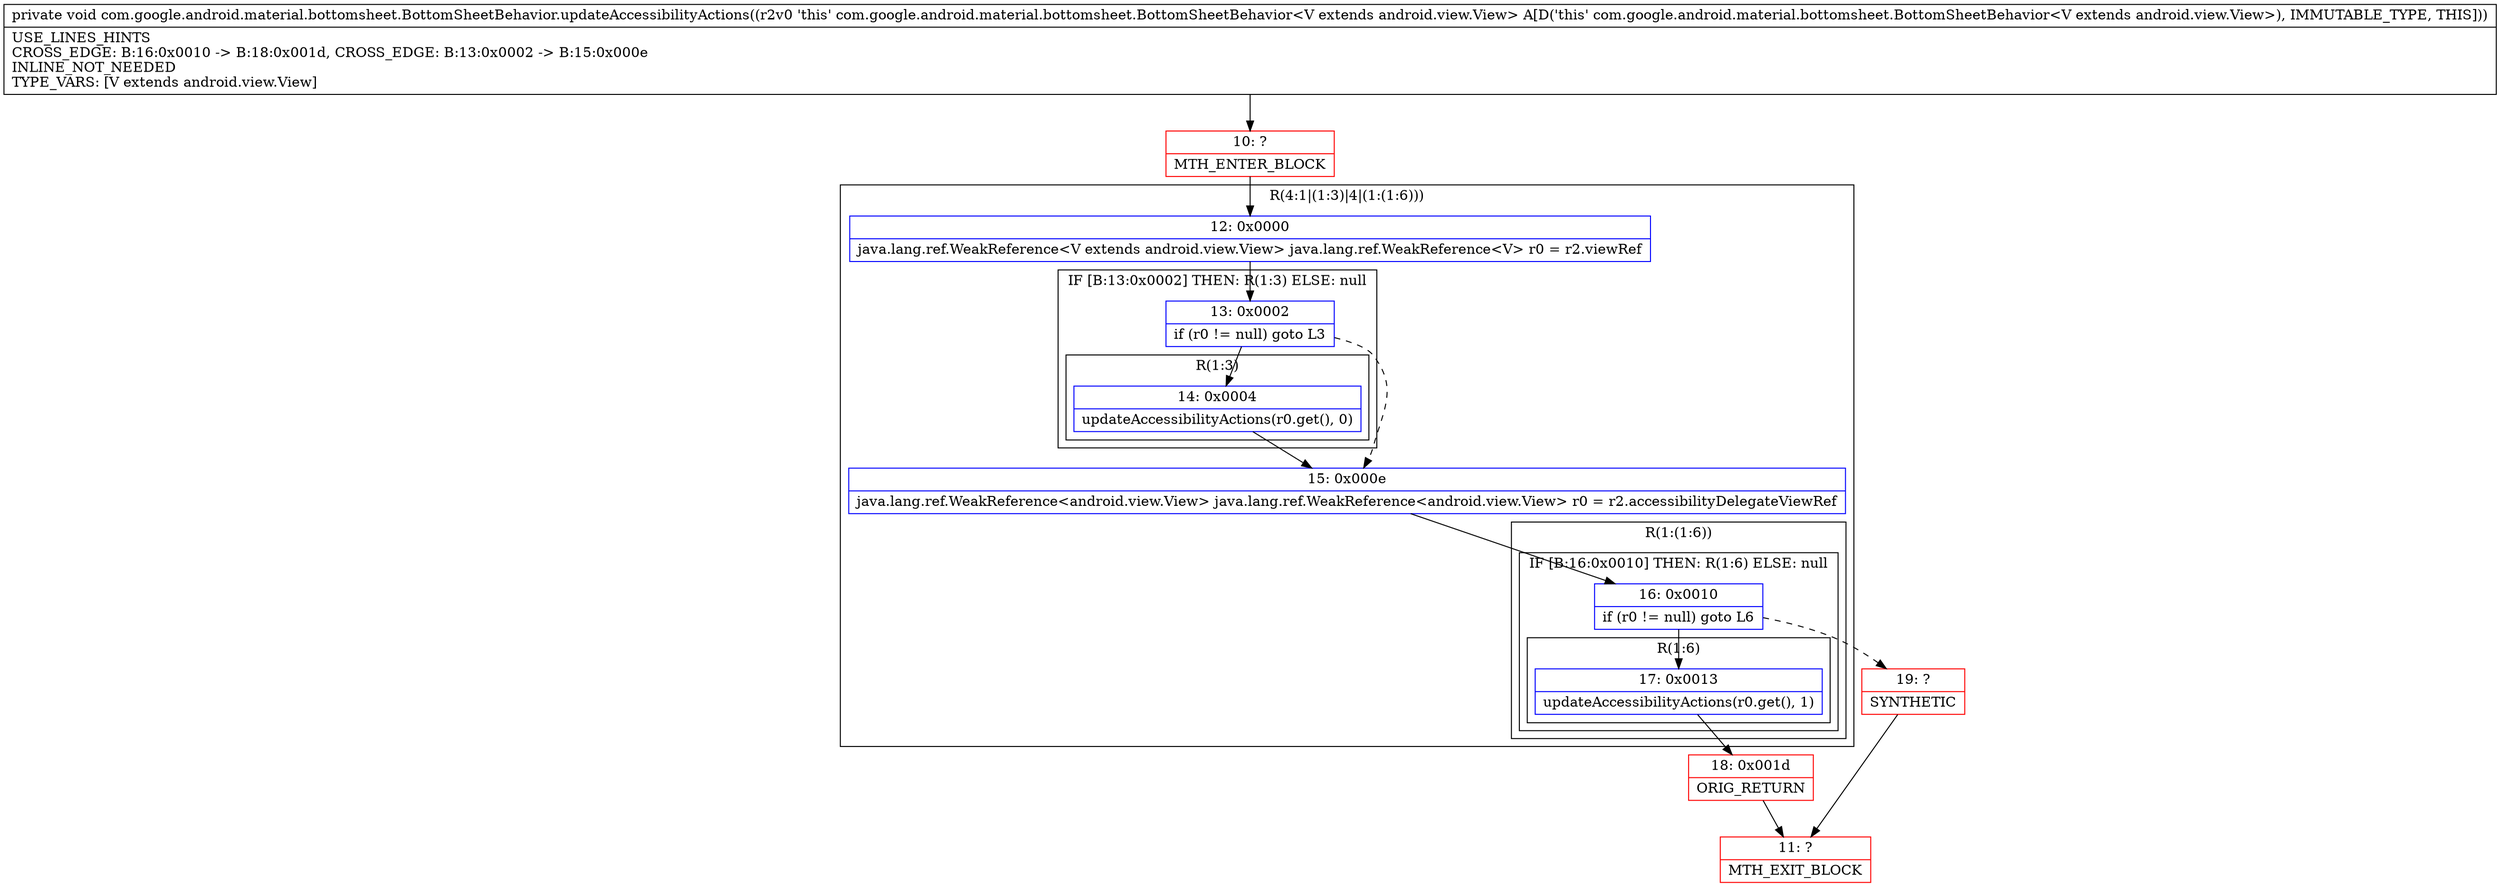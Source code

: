 digraph "CFG forcom.google.android.material.bottomsheet.BottomSheetBehavior.updateAccessibilityActions()V" {
subgraph cluster_Region_210024946 {
label = "R(4:1|(1:3)|4|(1:(1:6)))";
node [shape=record,color=blue];
Node_12 [shape=record,label="{12\:\ 0x0000|java.lang.ref.WeakReference\<V extends android.view.View\> java.lang.ref.WeakReference\<V\> r0 = r2.viewRef\l}"];
subgraph cluster_IfRegion_921989213 {
label = "IF [B:13:0x0002] THEN: R(1:3) ELSE: null";
node [shape=record,color=blue];
Node_13 [shape=record,label="{13\:\ 0x0002|if (r0 != null) goto L3\l}"];
subgraph cluster_Region_816583670 {
label = "R(1:3)";
node [shape=record,color=blue];
Node_14 [shape=record,label="{14\:\ 0x0004|updateAccessibilityActions(r0.get(), 0)\l}"];
}
}
Node_15 [shape=record,label="{15\:\ 0x000e|java.lang.ref.WeakReference\<android.view.View\> java.lang.ref.WeakReference\<android.view.View\> r0 = r2.accessibilityDelegateViewRef\l}"];
subgraph cluster_Region_1205687799 {
label = "R(1:(1:6))";
node [shape=record,color=blue];
subgraph cluster_IfRegion_1198425108 {
label = "IF [B:16:0x0010] THEN: R(1:6) ELSE: null";
node [shape=record,color=blue];
Node_16 [shape=record,label="{16\:\ 0x0010|if (r0 != null) goto L6\l}"];
subgraph cluster_Region_1854733858 {
label = "R(1:6)";
node [shape=record,color=blue];
Node_17 [shape=record,label="{17\:\ 0x0013|updateAccessibilityActions(r0.get(), 1)\l}"];
}
}
}
}
Node_10 [shape=record,color=red,label="{10\:\ ?|MTH_ENTER_BLOCK\l}"];
Node_18 [shape=record,color=red,label="{18\:\ 0x001d|ORIG_RETURN\l}"];
Node_11 [shape=record,color=red,label="{11\:\ ?|MTH_EXIT_BLOCK\l}"];
Node_19 [shape=record,color=red,label="{19\:\ ?|SYNTHETIC\l}"];
MethodNode[shape=record,label="{private void com.google.android.material.bottomsheet.BottomSheetBehavior.updateAccessibilityActions((r2v0 'this' com.google.android.material.bottomsheet.BottomSheetBehavior\<V extends android.view.View\> A[D('this' com.google.android.material.bottomsheet.BottomSheetBehavior\<V extends android.view.View\>), IMMUTABLE_TYPE, THIS]))  | USE_LINES_HINTS\lCROSS_EDGE: B:16:0x0010 \-\> B:18:0x001d, CROSS_EDGE: B:13:0x0002 \-\> B:15:0x000e\lINLINE_NOT_NEEDED\lTYPE_VARS: [V extends android.view.View]\l}"];
MethodNode -> Node_10;Node_12 -> Node_13;
Node_13 -> Node_14;
Node_13 -> Node_15[style=dashed];
Node_14 -> Node_15;
Node_15 -> Node_16;
Node_16 -> Node_17;
Node_16 -> Node_19[style=dashed];
Node_17 -> Node_18;
Node_10 -> Node_12;
Node_18 -> Node_11;
Node_19 -> Node_11;
}

